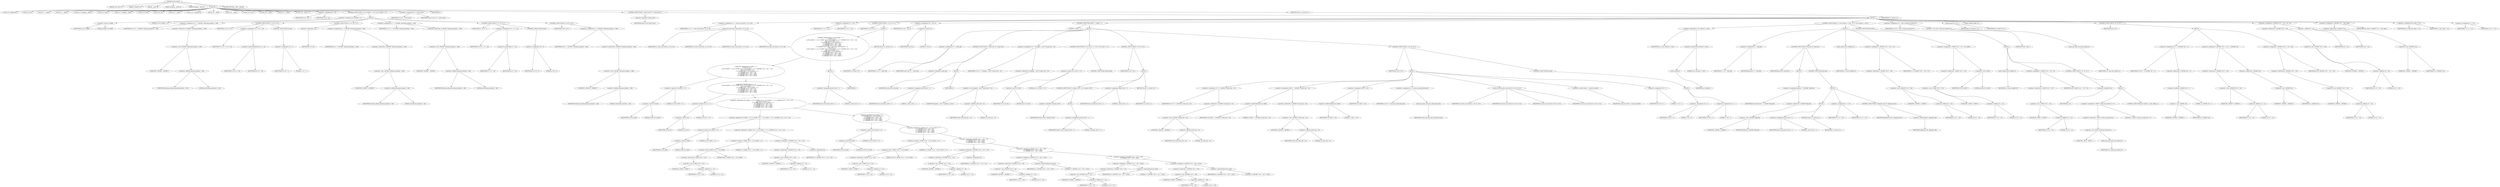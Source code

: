 digraph cache_insert {  
"1000118" [label = "(METHOD,cache_insert)" ]
"1000119" [label = "(PARAM,const char *a1)" ]
"1000120" [label = "(PARAM,_DWORD *a2)" ]
"1000121" [label = "(PARAM,__int64 a3)" ]
"1000122" [label = "(PARAM,unsigned __int64 a4)" ]
"1000123" [label = "(PARAM,unsigned __int16 a5)" ]
"1000124" [label = "(BLOCK,,)" ]
"1000125" [label = "(LOCAL,v9: unsigned int)" ]
"1000126" [label = "(LOCAL,v10: int)" ]
"1000127" [label = "(LOCAL,v11: __int64)" ]
"1000128" [label = "(LOCAL,v12: __int64)" ]
"1000129" [label = "(LOCAL,v14: unsigned __int64)" ]
"1000130" [label = "(LOCAL,v15: bool)" ]
"1000131" [label = "(LOCAL,v17: unsigned __int64)" ]
"1000132" [label = "(LOCAL,v18: bool)" ]
"1000133" [label = "(LOCAL,v20: int)" ]
"1000134" [label = "(LOCAL,v21: __int64)" ]
"1000135" [label = "(LOCAL,v22: unsigned int)" ]
"1000136" [label = "(LOCAL,v23: __int64)" ]
"1000137" [label = "(LOCAL,v24: __int64)" ]
"1000138" [label = "(LOCAL,v25: char *)" ]
"1000139" [label = "(LOCAL,v26: __int64)" ]
"1000140" [label = "(LOCAL,v27: __int64)" ]
"1000141" [label = "(LOCAL,v28: __int64 [ 2 ])" ]
"1000142" [label = "(<operator>.assignment,v9 = a5)" ]
"1000143" [label = "(IDENTIFIER,v9,v9 = a5)" ]
"1000144" [label = "(IDENTIFIER,a5,v9 = a5)" ]
"1000145" [label = "(CONTROL_STRUCTURE,if ( (a5 & 0x980) != 0 ),if ( (a5 & 0x980) != 0 ))" ]
"1000146" [label = "(<operator>.notEquals,(a5 & 0x980) != 0)" ]
"1000147" [label = "(<operator>.and,a5 & 0x980)" ]
"1000148" [label = "(IDENTIFIER,a5,a5 & 0x980)" ]
"1000149" [label = "(LITERAL,0x980,a5 & 0x980)" ]
"1000150" [label = "(LITERAL,0,(a5 & 0x980) != 0)" ]
"1000151" [label = "(BLOCK,,)" ]
"1000152" [label = "(<operator>.assignment,v14 = *(_QWORD *)(dnsmasq_daemon + 456))" ]
"1000153" [label = "(IDENTIFIER,v14,v14 = *(_QWORD *)(dnsmasq_daemon + 456))" ]
"1000154" [label = "(<operator>.indirection,*(_QWORD *)(dnsmasq_daemon + 456))" ]
"1000155" [label = "(<operator>.cast,(_QWORD *)(dnsmasq_daemon + 456))" ]
"1000156" [label = "(UNKNOWN,_QWORD *,_QWORD *)" ]
"1000157" [label = "(<operator>.addition,dnsmasq_daemon + 456)" ]
"1000158" [label = "(IDENTIFIER,dnsmasq_daemon,dnsmasq_daemon + 456)" ]
"1000159" [label = "(LITERAL,456,dnsmasq_daemon + 456)" ]
"1000160" [label = "(CONTROL_STRUCTURE,if ( v14 ),if ( v14 ))" ]
"1000161" [label = "(IDENTIFIER,v14,if ( v14 ))" ]
"1000162" [label = "(<operator>.assignment,v15 = v14 >= a4)" ]
"1000163" [label = "(IDENTIFIER,v15,v15 = v14 >= a4)" ]
"1000164" [label = "(<operator>.greaterEqualsThan,v14 >= a4)" ]
"1000165" [label = "(IDENTIFIER,v14,v14 >= a4)" ]
"1000166" [label = "(IDENTIFIER,a4,v14 >= a4)" ]
"1000167" [label = "(CONTROL_STRUCTURE,else,else)" ]
"1000168" [label = "(<operator>.assignment,v15 = 1)" ]
"1000169" [label = "(IDENTIFIER,v15,v15 = 1)" ]
"1000170" [label = "(LITERAL,1,v15 = 1)" ]
"1000171" [label = "(CONTROL_STRUCTURE,if ( !v15 ),if ( !v15 ))" ]
"1000172" [label = "(<operator>.logicalNot,!v15)" ]
"1000173" [label = "(IDENTIFIER,v15,!v15)" ]
"1000174" [label = "(<operator>.assignment,a4 = *(_QWORD *)(dnsmasq_daemon + 456))" ]
"1000175" [label = "(IDENTIFIER,a4,a4 = *(_QWORD *)(dnsmasq_daemon + 456))" ]
"1000176" [label = "(<operator>.indirection,*(_QWORD *)(dnsmasq_daemon + 456))" ]
"1000177" [label = "(<operator>.cast,(_QWORD *)(dnsmasq_daemon + 456))" ]
"1000178" [label = "(UNKNOWN,_QWORD *,_QWORD *)" ]
"1000179" [label = "(<operator>.addition,dnsmasq_daemon + 456)" ]
"1000180" [label = "(IDENTIFIER,dnsmasq_daemon,dnsmasq_daemon + 456)" ]
"1000181" [label = "(LITERAL,456,dnsmasq_daemon + 456)" ]
"1000182" [label = "(<operator>.assignment,v17 = *(_QWORD *)(dnsmasq_daemon + 448))" ]
"1000183" [label = "(IDENTIFIER,v17,v17 = *(_QWORD *)(dnsmasq_daemon + 448))" ]
"1000184" [label = "(<operator>.indirection,*(_QWORD *)(dnsmasq_daemon + 448))" ]
"1000185" [label = "(<operator>.cast,(_QWORD *)(dnsmasq_daemon + 448))" ]
"1000186" [label = "(UNKNOWN,_QWORD *,_QWORD *)" ]
"1000187" [label = "(<operator>.addition,dnsmasq_daemon + 448)" ]
"1000188" [label = "(IDENTIFIER,dnsmasq_daemon,dnsmasq_daemon + 448)" ]
"1000189" [label = "(LITERAL,448,dnsmasq_daemon + 448)" ]
"1000190" [label = "(CONTROL_STRUCTURE,if ( v17 ),if ( v17 ))" ]
"1000191" [label = "(IDENTIFIER,v17,if ( v17 ))" ]
"1000192" [label = "(<operator>.assignment,v18 = v17 > a4)" ]
"1000193" [label = "(IDENTIFIER,v18,v18 = v17 > a4)" ]
"1000194" [label = "(<operator>.greaterThan,v17 > a4)" ]
"1000195" [label = "(IDENTIFIER,v17,v17 > a4)" ]
"1000196" [label = "(IDENTIFIER,a4,v17 > a4)" ]
"1000197" [label = "(CONTROL_STRUCTURE,else,else)" ]
"1000198" [label = "(<operator>.assignment,v18 = 0)" ]
"1000199" [label = "(IDENTIFIER,v18,v18 = 0)" ]
"1000200" [label = "(LITERAL,0,v18 = 0)" ]
"1000201" [label = "(CONTROL_STRUCTURE,if ( v18 ),if ( v18 ))" ]
"1000202" [label = "(IDENTIFIER,v18,if ( v18 ))" ]
"1000203" [label = "(<operator>.assignment,a4 = *(_QWORD *)(dnsmasq_daemon + 448))" ]
"1000204" [label = "(IDENTIFIER,a4,a4 = *(_QWORD *)(dnsmasq_daemon + 448))" ]
"1000205" [label = "(<operator>.indirection,*(_QWORD *)(dnsmasq_daemon + 448))" ]
"1000206" [label = "(<operator>.cast,(_QWORD *)(dnsmasq_daemon + 448))" ]
"1000207" [label = "(UNKNOWN,_QWORD *,_QWORD *)" ]
"1000208" [label = "(<operator>.addition,dnsmasq_daemon + 448)" ]
"1000209" [label = "(IDENTIFIER,dnsmasq_daemon,dnsmasq_daemon + 448)" ]
"1000210" [label = "(LITERAL,448,dnsmasq_daemon + 448)" ]
"1000211" [label = "(<operator>.assignment,v10 = insert_error)" ]
"1000212" [label = "(IDENTIFIER,v10,v10 = insert_error)" ]
"1000213" [label = "(IDENTIFIER,insert_error,v10 = insert_error)" ]
"1000214" [label = "(IDENTIFIER,L,)" ]
"1000215" [label = "(CONTROL_STRUCTURE,if ( !insert_error ),if ( !insert_error ))" ]
"1000216" [label = "(<operator>.logicalNot,!insert_error)" ]
"1000217" [label = "(IDENTIFIER,insert_error,!insert_error)" ]
"1000218" [label = "(BLOCK,,)" ]
"1000219" [label = "(<operator>.assignment,v12 = cache_scan_free(a1, a2, a3, v9))" ]
"1000220" [label = "(IDENTIFIER,v12,v12 = cache_scan_free(a1, a2, a3, v9))" ]
"1000221" [label = "(cache_scan_free,cache_scan_free(a1, a2, a3, v9))" ]
"1000222" [label = "(IDENTIFIER,a1,cache_scan_free(a1, a2, a3, v9))" ]
"1000223" [label = "(IDENTIFIER,a2,cache_scan_free(a1, a2, a3, v9))" ]
"1000224" [label = "(IDENTIFIER,a3,cache_scan_free(a1, a2, a3, v9))" ]
"1000225" [label = "(IDENTIFIER,v9,cache_scan_free(a1, a2, a3, v9))" ]
"1000226" [label = "(<operator>.assignment,v11 = v12)" ]
"1000227" [label = "(IDENTIFIER,v11,v11 = v12)" ]
"1000228" [label = "(IDENTIFIER,v12,v11 = v12)" ]
"1000229" [label = "(CONTROL_STRUCTURE,if ( v12 ),if ( v12 ))" ]
"1000230" [label = "(IDENTIFIER,v12,if ( v12 ))" ]
"1000231" [label = "(BLOCK,,)" ]
"1000232" [label = "(CONTROL_STRUCTURE,if ( (v9 & 0x180) == 0\n        || (v9 & 8) == 0\n        || ((v9 & 0x80) == 0 || (*(_WORD *)(v12 + 52) & 0x80) == 0 || *(_DWORD *)(v12 + 24) != *a2)\n        && ((v9 & 0x100) == 0\n         || (*(_WORD *)(v12 + 52) & 0x100) == 0\n         || *(_DWORD *)(v12 + 24) != *a2\n         || *(_DWORD *)(v12 + 28) != a2[1]\n         || *(_DWORD *)(v12 + 32) != a2[2]\n         || *(_DWORD *)(v12 + 36) != a2[3]) ),if ( (v9 & 0x180) == 0\n        || (v9 & 8) == 0\n        || ((v9 & 0x80) == 0 || (*(_WORD *)(v12 + 52) & 0x80) == 0 || *(_DWORD *)(v12 + 24) != *a2)\n        && ((v9 & 0x100) == 0\n         || (*(_WORD *)(v12 + 52) & 0x100) == 0\n         || *(_DWORD *)(v12 + 24) != *a2\n         || *(_DWORD *)(v12 + 28) != a2[1]\n         || *(_DWORD *)(v12 + 32) != a2[2]\n         || *(_DWORD *)(v12 + 36) != a2[3]) ))" ]
"1000233" [label = "(<operator>.logicalOr,(v9 & 0x180) == 0\n        || (v9 & 8) == 0\n        || ((v9 & 0x80) == 0 || (*(_WORD *)(v12 + 52) & 0x80) == 0 || *(_DWORD *)(v12 + 24) != *a2)\n        && ((v9 & 0x100) == 0\n         || (*(_WORD *)(v12 + 52) & 0x100) == 0\n         || *(_DWORD *)(v12 + 24) != *a2\n         || *(_DWORD *)(v12 + 28) != a2[1]\n         || *(_DWORD *)(v12 + 32) != a2[2]\n         || *(_DWORD *)(v12 + 36) != a2[3]))" ]
"1000234" [label = "(<operator>.equals,(v9 & 0x180) == 0)" ]
"1000235" [label = "(<operator>.and,v9 & 0x180)" ]
"1000236" [label = "(IDENTIFIER,v9,v9 & 0x180)" ]
"1000237" [label = "(LITERAL,0x180,v9 & 0x180)" ]
"1000238" [label = "(LITERAL,0,(v9 & 0x180) == 0)" ]
"1000239" [label = "(<operator>.logicalOr,(v9 & 8) == 0\n        || ((v9 & 0x80) == 0 || (*(_WORD *)(v12 + 52) & 0x80) == 0 || *(_DWORD *)(v12 + 24) != *a2)\n        && ((v9 & 0x100) == 0\n         || (*(_WORD *)(v12 + 52) & 0x100) == 0\n         || *(_DWORD *)(v12 + 24) != *a2\n         || *(_DWORD *)(v12 + 28) != a2[1]\n         || *(_DWORD *)(v12 + 32) != a2[2]\n         || *(_DWORD *)(v12 + 36) != a2[3]))" ]
"1000240" [label = "(<operator>.equals,(v9 & 8) == 0)" ]
"1000241" [label = "(<operator>.and,v9 & 8)" ]
"1000242" [label = "(IDENTIFIER,v9,v9 & 8)" ]
"1000243" [label = "(LITERAL,8,v9 & 8)" ]
"1000244" [label = "(LITERAL,0,(v9 & 8) == 0)" ]
"1000245" [label = "(<operator>.logicalAnd,((v9 & 0x80) == 0 || (*(_WORD *)(v12 + 52) & 0x80) == 0 || *(_DWORD *)(v12 + 24) != *a2)\n        && ((v9 & 0x100) == 0\n         || (*(_WORD *)(v12 + 52) & 0x100) == 0\n         || *(_DWORD *)(v12 + 24) != *a2\n         || *(_DWORD *)(v12 + 28) != a2[1]\n         || *(_DWORD *)(v12 + 32) != a2[2]\n         || *(_DWORD *)(v12 + 36) != a2[3]))" ]
"1000246" [label = "(<operator>.logicalOr,(v9 & 0x80) == 0 || (*(_WORD *)(v12 + 52) & 0x80) == 0 || *(_DWORD *)(v12 + 24) != *a2)" ]
"1000247" [label = "(<operator>.equals,(v9 & 0x80) == 0)" ]
"1000248" [label = "(<operator>.and,v9 & 0x80)" ]
"1000249" [label = "(IDENTIFIER,v9,v9 & 0x80)" ]
"1000250" [label = "(LITERAL,0x80,v9 & 0x80)" ]
"1000251" [label = "(LITERAL,0,(v9 & 0x80) == 0)" ]
"1000252" [label = "(<operator>.logicalOr,(*(_WORD *)(v12 + 52) & 0x80) == 0 || *(_DWORD *)(v12 + 24) != *a2)" ]
"1000253" [label = "(<operator>.equals,(*(_WORD *)(v12 + 52) & 0x80) == 0)" ]
"1000254" [label = "(<operator>.and,*(_WORD *)(v12 + 52) & 0x80)" ]
"1000255" [label = "(<operator>.indirection,*(_WORD *)(v12 + 52))" ]
"1000256" [label = "(<operator>.cast,(_WORD *)(v12 + 52))" ]
"1000257" [label = "(UNKNOWN,_WORD *,_WORD *)" ]
"1000258" [label = "(<operator>.addition,v12 + 52)" ]
"1000259" [label = "(IDENTIFIER,v12,v12 + 52)" ]
"1000260" [label = "(LITERAL,52,v12 + 52)" ]
"1000261" [label = "(LITERAL,0x80,*(_WORD *)(v12 + 52) & 0x80)" ]
"1000262" [label = "(LITERAL,0,(*(_WORD *)(v12 + 52) & 0x80) == 0)" ]
"1000263" [label = "(<operator>.notEquals,*(_DWORD *)(v12 + 24) != *a2)" ]
"1000264" [label = "(<operator>.indirection,*(_DWORD *)(v12 + 24))" ]
"1000265" [label = "(<operator>.cast,(_DWORD *)(v12 + 24))" ]
"1000266" [label = "(UNKNOWN,_DWORD *,_DWORD *)" ]
"1000267" [label = "(<operator>.addition,v12 + 24)" ]
"1000268" [label = "(IDENTIFIER,v12,v12 + 24)" ]
"1000269" [label = "(LITERAL,24,v12 + 24)" ]
"1000270" [label = "(<operator>.indirection,*a2)" ]
"1000271" [label = "(IDENTIFIER,a2,*(_DWORD *)(v12 + 24) != *a2)" ]
"1000272" [label = "(<operator>.logicalOr,(v9 & 0x100) == 0\n         || (*(_WORD *)(v12 + 52) & 0x100) == 0\n         || *(_DWORD *)(v12 + 24) != *a2\n         || *(_DWORD *)(v12 + 28) != a2[1]\n         || *(_DWORD *)(v12 + 32) != a2[2]\n         || *(_DWORD *)(v12 + 36) != a2[3])" ]
"1000273" [label = "(<operator>.equals,(v9 & 0x100) == 0)" ]
"1000274" [label = "(<operator>.and,v9 & 0x100)" ]
"1000275" [label = "(IDENTIFIER,v9,v9 & 0x100)" ]
"1000276" [label = "(LITERAL,0x100,v9 & 0x100)" ]
"1000277" [label = "(LITERAL,0,(v9 & 0x100) == 0)" ]
"1000278" [label = "(<operator>.logicalOr,(*(_WORD *)(v12 + 52) & 0x100) == 0\n         || *(_DWORD *)(v12 + 24) != *a2\n         || *(_DWORD *)(v12 + 28) != a2[1]\n         || *(_DWORD *)(v12 + 32) != a2[2]\n         || *(_DWORD *)(v12 + 36) != a2[3])" ]
"1000279" [label = "(<operator>.equals,(*(_WORD *)(v12 + 52) & 0x100) == 0)" ]
"1000280" [label = "(<operator>.and,*(_WORD *)(v12 + 52) & 0x100)" ]
"1000281" [label = "(<operator>.indirection,*(_WORD *)(v12 + 52))" ]
"1000282" [label = "(<operator>.cast,(_WORD *)(v12 + 52))" ]
"1000283" [label = "(UNKNOWN,_WORD *,_WORD *)" ]
"1000284" [label = "(<operator>.addition,v12 + 52)" ]
"1000285" [label = "(IDENTIFIER,v12,v12 + 52)" ]
"1000286" [label = "(LITERAL,52,v12 + 52)" ]
"1000287" [label = "(LITERAL,0x100,*(_WORD *)(v12 + 52) & 0x100)" ]
"1000288" [label = "(LITERAL,0,(*(_WORD *)(v12 + 52) & 0x100) == 0)" ]
"1000289" [label = "(<operator>.logicalOr,*(_DWORD *)(v12 + 24) != *a2\n         || *(_DWORD *)(v12 + 28) != a2[1]\n         || *(_DWORD *)(v12 + 32) != a2[2]\n         || *(_DWORD *)(v12 + 36) != a2[3])" ]
"1000290" [label = "(<operator>.notEquals,*(_DWORD *)(v12 + 24) != *a2)" ]
"1000291" [label = "(<operator>.indirection,*(_DWORD *)(v12 + 24))" ]
"1000292" [label = "(<operator>.cast,(_DWORD *)(v12 + 24))" ]
"1000293" [label = "(UNKNOWN,_DWORD *,_DWORD *)" ]
"1000294" [label = "(<operator>.addition,v12 + 24)" ]
"1000295" [label = "(IDENTIFIER,v12,v12 + 24)" ]
"1000296" [label = "(LITERAL,24,v12 + 24)" ]
"1000297" [label = "(<operator>.indirection,*a2)" ]
"1000298" [label = "(IDENTIFIER,a2,*(_DWORD *)(v12 + 24) != *a2)" ]
"1000299" [label = "(<operator>.logicalOr,*(_DWORD *)(v12 + 28) != a2[1]\n         || *(_DWORD *)(v12 + 32) != a2[2]\n         || *(_DWORD *)(v12 + 36) != a2[3])" ]
"1000300" [label = "(<operator>.notEquals,*(_DWORD *)(v12 + 28) != a2[1])" ]
"1000301" [label = "(<operator>.indirection,*(_DWORD *)(v12 + 28))" ]
"1000302" [label = "(<operator>.cast,(_DWORD *)(v12 + 28))" ]
"1000303" [label = "(UNKNOWN,_DWORD *,_DWORD *)" ]
"1000304" [label = "(<operator>.addition,v12 + 28)" ]
"1000305" [label = "(IDENTIFIER,v12,v12 + 28)" ]
"1000306" [label = "(LITERAL,28,v12 + 28)" ]
"1000307" [label = "(<operator>.indirectIndexAccess,a2[1])" ]
"1000308" [label = "(IDENTIFIER,a2,*(_DWORD *)(v12 + 28) != a2[1])" ]
"1000309" [label = "(LITERAL,1,*(_DWORD *)(v12 + 28) != a2[1])" ]
"1000310" [label = "(<operator>.logicalOr,*(_DWORD *)(v12 + 32) != a2[2]\n         || *(_DWORD *)(v12 + 36) != a2[3])" ]
"1000311" [label = "(<operator>.notEquals,*(_DWORD *)(v12 + 32) != a2[2])" ]
"1000312" [label = "(<operator>.indirection,*(_DWORD *)(v12 + 32))" ]
"1000313" [label = "(<operator>.cast,(_DWORD *)(v12 + 32))" ]
"1000314" [label = "(UNKNOWN,_DWORD *,_DWORD *)" ]
"1000315" [label = "(<operator>.addition,v12 + 32)" ]
"1000316" [label = "(IDENTIFIER,v12,v12 + 32)" ]
"1000317" [label = "(LITERAL,32,v12 + 32)" ]
"1000318" [label = "(<operator>.indirectIndexAccess,a2[2])" ]
"1000319" [label = "(IDENTIFIER,a2,*(_DWORD *)(v12 + 32) != a2[2])" ]
"1000320" [label = "(LITERAL,2,*(_DWORD *)(v12 + 32) != a2[2])" ]
"1000321" [label = "(<operator>.notEquals,*(_DWORD *)(v12 + 36) != a2[3])" ]
"1000322" [label = "(<operator>.indirection,*(_DWORD *)(v12 + 36))" ]
"1000323" [label = "(<operator>.cast,(_DWORD *)(v12 + 36))" ]
"1000324" [label = "(UNKNOWN,_DWORD *,_DWORD *)" ]
"1000325" [label = "(<operator>.addition,v12 + 36)" ]
"1000326" [label = "(IDENTIFIER,v12,v12 + 36)" ]
"1000327" [label = "(LITERAL,36,v12 + 36)" ]
"1000328" [label = "(<operator>.indirectIndexAccess,a2[3])" ]
"1000329" [label = "(IDENTIFIER,a2,*(_DWORD *)(v12 + 36) != a2[3])" ]
"1000330" [label = "(LITERAL,3,*(_DWORD *)(v12 + 36) != a2[3])" ]
"1000331" [label = "(BLOCK,,)" ]
"1000332" [label = "(<operator>.assignment,insert_error = 1)" ]
"1000333" [label = "(IDENTIFIER,insert_error,insert_error = 1)" ]
"1000334" [label = "(LITERAL,1,insert_error = 1)" ]
"1000335" [label = "(IDENTIFIER,L,)" ]
"1000336" [label = "(RETURN,return v11;,return v11;)" ]
"1000337" [label = "(IDENTIFIER,v11,return v11;)" ]
"1000338" [label = "(<operator>.assignment,v20 = v9 & 4)" ]
"1000339" [label = "(IDENTIFIER,v20,v20 = v9 & 4)" ]
"1000340" [label = "(<operator>.and,v9 & 4)" ]
"1000341" [label = "(IDENTIFIER,v9,v9 & 4)" ]
"1000342" [label = "(LITERAL,4,v9 & 4)" ]
"1000343" [label = "(CONTROL_STRUCTURE,while ( 1 ),while ( 1 ))" ]
"1000344" [label = "(LITERAL,1,while ( 1 ))" ]
"1000345" [label = "(BLOCK,,)" ]
"1000346" [label = "(<operator>.assignment,v21 = cache_tail)" ]
"1000347" [label = "(IDENTIFIER,v21,v21 = cache_tail)" ]
"1000348" [label = "(IDENTIFIER,cache_tail,v21 = cache_tail)" ]
"1000349" [label = "(CONTROL_STRUCTURE,if ( !cache_tail ),if ( !cache_tail ))" ]
"1000350" [label = "(<operator>.logicalNot,!cache_tail)" ]
"1000351" [label = "(IDENTIFIER,cache_tail,!cache_tail)" ]
"1000352" [label = "(BLOCK,,)" ]
"1000353" [label = "(<operator>.assignment,insert_error = 1)" ]
"1000354" [label = "(IDENTIFIER,insert_error,insert_error = 1)" ]
"1000355" [label = "(LITERAL,1,insert_error = 1)" ]
"1000356" [label = "(IDENTIFIER,L,)" ]
"1000357" [label = "(<operator>.assignment,v22 = *(unsigned __int16 *)(cache_tail + 52))" ]
"1000358" [label = "(IDENTIFIER,v22,v22 = *(unsigned __int16 *)(cache_tail + 52))" ]
"1000359" [label = "(<operator>.indirection,*(unsigned __int16 *)(cache_tail + 52))" ]
"1000360" [label = "(<operator>.cast,(unsigned __int16 *)(cache_tail + 52))" ]
"1000361" [label = "(UNKNOWN,unsigned __int16 *,unsigned __int16 *)" ]
"1000362" [label = "(<operator>.addition,cache_tail + 52)" ]
"1000363" [label = "(IDENTIFIER,cache_tail,cache_tail + 52)" ]
"1000364" [label = "(LITERAL,52,cache_tail + 52)" ]
"1000365" [label = "(CONTROL_STRUCTURE,if ( (v22 & 0xC) == 0 ),if ( (v22 & 0xC) == 0 ))" ]
"1000366" [label = "(<operator>.equals,(v22 & 0xC) == 0)" ]
"1000367" [label = "(<operator>.and,v22 & 0xC)" ]
"1000368" [label = "(IDENTIFIER,v22,v22 & 0xC)" ]
"1000369" [label = "(LITERAL,0xC,v22 & 0xC)" ]
"1000370" [label = "(LITERAL,0,(v22 & 0xC) == 0)" ]
"1000371" [label = "(CONTROL_STRUCTURE,break;,break;)" ]
"1000372" [label = "(CONTROL_STRUCTURE,if ( v10 ),if ( v10 ))" ]
"1000373" [label = "(IDENTIFIER,v10,if ( v10 ))" ]
"1000374" [label = "(BLOCK,,)" ]
"1000375" [label = "(CONTROL_STRUCTURE,if ( !warned_10207 ),if ( !warned_10207 ))" ]
"1000376" [label = "(<operator>.logicalNot,!warned_10207)" ]
"1000377" [label = "(IDENTIFIER,warned_10207,!warned_10207)" ]
"1000378" [label = "(BLOCK,,)" ]
"1000379" [label = "(<operator>.assignment,warned_10207 = 1)" ]
"1000380" [label = "(IDENTIFIER,warned_10207,warned_10207 = 1)" ]
"1000381" [label = "(LITERAL,1,warned_10207 = 1)" ]
"1000382" [label = "(<operator>.assignment,insert_error = 1)" ]
"1000383" [label = "(IDENTIFIER,insert_error,insert_error = 1)" ]
"1000384" [label = "(LITERAL,1,insert_error = 1)" ]
"1000385" [label = "(RETURN,return v11;,return v11;)" ]
"1000386" [label = "(IDENTIFIER,v11,return v11;)" ]
"1000387" [label = "(CONTROL_STRUCTURE,if ( v20 ),if ( v20 ))" ]
"1000388" [label = "(IDENTIFIER,v20,if ( v20 ))" ]
"1000389" [label = "(BLOCK,,)" ]
"1000390" [label = "(<operator>.assignment,v23 = *(_QWORD *)(cache_tail + 32))" ]
"1000391" [label = "(IDENTIFIER,v23,v23 = *(_QWORD *)(cache_tail + 32))" ]
"1000392" [label = "(<operator>.indirection,*(_QWORD *)(cache_tail + 32))" ]
"1000393" [label = "(<operator>.cast,(_QWORD *)(cache_tail + 32))" ]
"1000394" [label = "(UNKNOWN,_QWORD *,_QWORD *)" ]
"1000395" [label = "(<operator>.addition,cache_tail + 32)" ]
"1000396" [label = "(IDENTIFIER,cache_tail,cache_tail + 32)" ]
"1000397" [label = "(LITERAL,32,cache_tail + 32)" ]
"1000398" [label = "(<operator>.assignment,v28[0] = *(_QWORD *)(cache_tail + 24))" ]
"1000399" [label = "(<operator>.indirectIndexAccess,v28[0])" ]
"1000400" [label = "(IDENTIFIER,v28,v28[0] = *(_QWORD *)(cache_tail + 24))" ]
"1000401" [label = "(LITERAL,0,v28[0] = *(_QWORD *)(cache_tail + 24))" ]
"1000402" [label = "(<operator>.indirection,*(_QWORD *)(cache_tail + 24))" ]
"1000403" [label = "(<operator>.cast,(_QWORD *)(cache_tail + 24))" ]
"1000404" [label = "(UNKNOWN,_QWORD *,_QWORD *)" ]
"1000405" [label = "(<operator>.addition,cache_tail + 24)" ]
"1000406" [label = "(IDENTIFIER,cache_tail,cache_tail + 24)" ]
"1000407" [label = "(LITERAL,24,cache_tail + 24)" ]
"1000408" [label = "(<operator>.assignment,v28[1] = v23)" ]
"1000409" [label = "(<operator>.indirectIndexAccess,v28[1])" ]
"1000410" [label = "(IDENTIFIER,v28,v28[1] = v23)" ]
"1000411" [label = "(LITERAL,1,v28[1] = v23)" ]
"1000412" [label = "(IDENTIFIER,v23,v28[1] = v23)" ]
"1000413" [label = "(<operator>.assignment,v24 = cache_get_name(cache_tail))" ]
"1000414" [label = "(IDENTIFIER,v24,v24 = cache_get_name(cache_tail))" ]
"1000415" [label = "(cache_get_name,cache_get_name(cache_tail))" ]
"1000416" [label = "(IDENTIFIER,cache_tail,cache_get_name(cache_tail))" ]
"1000417" [label = "(cache_scan_free,cache_scan_free(v24, v28, a3, v22))" ]
"1000418" [label = "(IDENTIFIER,v24,cache_scan_free(v24, v28, a3, v22))" ]
"1000419" [label = "(IDENTIFIER,v28,cache_scan_free(v24, v28, a3, v22))" ]
"1000420" [label = "(IDENTIFIER,a3,cache_scan_free(v24, v28, a3, v22))" ]
"1000421" [label = "(IDENTIFIER,v22,cache_scan_free(v24, v28, a3, v22))" ]
"1000422" [label = "(<operator>.preIncrement,++cache_live_freed)" ]
"1000423" [label = "(IDENTIFIER,cache_live_freed,++cache_live_freed)" ]
"1000424" [label = "(<operator>.assignment,v10 = 1)" ]
"1000425" [label = "(IDENTIFIER,v10,v10 = 1)" ]
"1000426" [label = "(LITERAL,1,v10 = 1)" ]
"1000427" [label = "(CONTROL_STRUCTURE,else,else)" ]
"1000428" [label = "(BLOCK,,)" ]
"1000429" [label = "(<operator>.assignment,v10 = 0)" ]
"1000430" [label = "(IDENTIFIER,v10,v10 = 0)" ]
"1000431" [label = "(LITERAL,0,v10 = 0)" ]
"1000432" [label = "(<operator>.assignment,v20 = 1)" ]
"1000433" [label = "(IDENTIFIER,v20,v20 = 1)" ]
"1000434" [label = "(LITERAL,1,v20 = 1)" ]
"1000435" [label = "(CONTROL_STRUCTURE,if ( a1 && strlen(a1) > 0x31 ),if ( a1 && strlen(a1) > 0x31 ))" ]
"1000436" [label = "(<operator>.logicalAnd,a1 && strlen(a1) > 0x31)" ]
"1000437" [label = "(IDENTIFIER,a1,a1 && strlen(a1) > 0x31)" ]
"1000438" [label = "(<operator>.greaterThan,strlen(a1) > 0x31)" ]
"1000439" [label = "(strlen,strlen(a1))" ]
"1000440" [label = "(IDENTIFIER,a1,strlen(a1))" ]
"1000441" [label = "(LITERAL,0x31,strlen(a1) > 0x31)" ]
"1000442" [label = "(BLOCK,,)" ]
"1000443" [label = "(<operator>.assignment,v11 = big_free)" ]
"1000444" [label = "(IDENTIFIER,v11,v11 = big_free)" ]
"1000445" [label = "(IDENTIFIER,big_free,v11 = big_free)" ]
"1000446" [label = "(CONTROL_STRUCTURE,if ( big_free ),if ( big_free ))" ]
"1000447" [label = "(IDENTIFIER,big_free,if ( big_free ))" ]
"1000448" [label = "(BLOCK,,)" ]
"1000449" [label = "(<operator>.assignment,big_free = *(_QWORD *)big_free)" ]
"1000450" [label = "(IDENTIFIER,big_free,big_free = *(_QWORD *)big_free)" ]
"1000451" [label = "(<operator>.indirection,*(_QWORD *)big_free)" ]
"1000452" [label = "(<operator>.cast,(_QWORD *)big_free)" ]
"1000453" [label = "(UNKNOWN,_QWORD *,_QWORD *)" ]
"1000454" [label = "(IDENTIFIER,big_free,(_QWORD *)big_free)" ]
"1000455" [label = "(CONTROL_STRUCTURE,else,else)" ]
"1000456" [label = "(BLOCK,,)" ]
"1000457" [label = "(BLOCK,,)" ]
"1000458" [label = "(<operator>.assignment,insert_error = 1)" ]
"1000459" [label = "(IDENTIFIER,insert_error,insert_error = 1)" ]
"1000460" [label = "(LITERAL,1,insert_error = 1)" ]
"1000461" [label = "(RETURN,return v11;,return v11;)" ]
"1000462" [label = "(IDENTIFIER,v11,return v11;)" ]
"1000463" [label = "(<operator>.assignment,v11 = v27)" ]
"1000464" [label = "(IDENTIFIER,v11,v11 = v27)" ]
"1000465" [label = "(IDENTIFIER,v27,v11 = v27)" ]
"1000466" [label = "(CONTROL_STRUCTURE,if ( bignames_left ),if ( bignames_left ))" ]
"1000467" [label = "(IDENTIFIER,bignames_left,if ( bignames_left ))" ]
"1000468" [label = "(<operator>.preDecrement,--bignames_left)" ]
"1000469" [label = "(IDENTIFIER,bignames_left,--bignames_left)" ]
"1000470" [label = "(cache_unlink,cache_unlink(v21))" ]
"1000471" [label = "(IDENTIFIER,v21,cache_unlink(v21))" ]
"1000472" [label = "(<operator>.assignment,*(_QWORD *)(v21 + 56) = v11)" ]
"1000473" [label = "(<operator>.indirection,*(_QWORD *)(v21 + 56))" ]
"1000474" [label = "(<operator>.cast,(_QWORD *)(v21 + 56))" ]
"1000475" [label = "(UNKNOWN,_QWORD *,_QWORD *)" ]
"1000476" [label = "(<operator>.addition,v21 + 56)" ]
"1000477" [label = "(IDENTIFIER,v21,v21 + 56)" ]
"1000478" [label = "(LITERAL,56,v21 + 56)" ]
"1000479" [label = "(IDENTIFIER,v11,*(_QWORD *)(v21 + 56) = v11)" ]
"1000480" [label = "(<operator>.assignment,*(_WORD *)(v21 + 52) = v9 | 0x200)" ]
"1000481" [label = "(<operator>.indirection,*(_WORD *)(v21 + 52))" ]
"1000482" [label = "(<operator>.cast,(_WORD *)(v21 + 52))" ]
"1000483" [label = "(UNKNOWN,_WORD *,_WORD *)" ]
"1000484" [label = "(<operator>.addition,v21 + 52)" ]
"1000485" [label = "(IDENTIFIER,v21,v21 + 52)" ]
"1000486" [label = "(LITERAL,52,v21 + 52)" ]
"1000487" [label = "(<operator>.or,v9 | 0x200)" ]
"1000488" [label = "(IDENTIFIER,v9,v9 | 0x200)" ]
"1000489" [label = "(LITERAL,0x200,v9 | 0x200)" ]
"1000490" [label = "(CONTROL_STRUCTURE,else,else)" ]
"1000491" [label = "(BLOCK,,)" ]
"1000492" [label = "(cache_unlink,cache_unlink(v21))" ]
"1000493" [label = "(IDENTIFIER,v21,cache_unlink(v21))" ]
"1000494" [label = "(<operator>.assignment,*(_WORD *)(v21 + 52) = v9)" ]
"1000495" [label = "(<operator>.indirection,*(_WORD *)(v21 + 52))" ]
"1000496" [label = "(<operator>.cast,(_WORD *)(v21 + 52))" ]
"1000497" [label = "(UNKNOWN,_WORD *,_WORD *)" ]
"1000498" [label = "(<operator>.addition,v21 + 52)" ]
"1000499" [label = "(IDENTIFIER,v21,v21 + 52)" ]
"1000500" [label = "(LITERAL,52,v21 + 52)" ]
"1000501" [label = "(IDENTIFIER,v9,*(_WORD *)(v21 + 52) = v9)" ]
"1000502" [label = "(CONTROL_STRUCTURE,if ( !a1 ),if ( !a1 ))" ]
"1000503" [label = "(<operator>.logicalNot,!a1)" ]
"1000504" [label = "(IDENTIFIER,a1,!a1)" ]
"1000505" [label = "(BLOCK,,)" ]
"1000506" [label = "(<operator>.assignment,*(_BYTE *)cache_get_name(v21) = 0)" ]
"1000507" [label = "(<operator>.indirection,*(_BYTE *)cache_get_name(v21))" ]
"1000508" [label = "(<operator>.cast,(_BYTE *)cache_get_name(v21))" ]
"1000509" [label = "(UNKNOWN,_BYTE *,_BYTE *)" ]
"1000510" [label = "(cache_get_name,cache_get_name(v21))" ]
"1000511" [label = "(IDENTIFIER,v21,cache_get_name(v21))" ]
"1000512" [label = "(LITERAL,0,*(_BYTE *)cache_get_name(v21) = 0)" ]
"1000513" [label = "(CONTROL_STRUCTURE,goto LABEL_51;,goto LABEL_51;)" ]
"1000514" [label = "(<operator>.assignment,v25 = (char *)cache_get_name(v21))" ]
"1000515" [label = "(IDENTIFIER,v25,v25 = (char *)cache_get_name(v21))" ]
"1000516" [label = "(<operator>.cast,(char *)cache_get_name(v21))" ]
"1000517" [label = "(UNKNOWN,char *,char *)" ]
"1000518" [label = "(cache_get_name,cache_get_name(v21))" ]
"1000519" [label = "(IDENTIFIER,v21,cache_get_name(v21))" ]
"1000520" [label = "(strcpy,strcpy(v25, a1))" ]
"1000521" [label = "(IDENTIFIER,v25,strcpy(v25, a1))" ]
"1000522" [label = "(IDENTIFIER,a1,strcpy(v25, a1))" ]
"1000523" [label = "(JUMP_TARGET,LABEL_51)" ]
"1000524" [label = "(CONTROL_STRUCTURE,if ( a2 ),if ( a2 ))" ]
"1000525" [label = "(IDENTIFIER,a2,if ( a2 ))" ]
"1000526" [label = "(BLOCK,,)" ]
"1000527" [label = "(<operator>.assignment,v26 = *((_QWORD *)a2 + 1))" ]
"1000528" [label = "(IDENTIFIER,v26,v26 = *((_QWORD *)a2 + 1))" ]
"1000529" [label = "(<operator>.indirection,*((_QWORD *)a2 + 1))" ]
"1000530" [label = "(<operator>.addition,(_QWORD *)a2 + 1)" ]
"1000531" [label = "(<operator>.cast,(_QWORD *)a2)" ]
"1000532" [label = "(UNKNOWN,_QWORD *,_QWORD *)" ]
"1000533" [label = "(IDENTIFIER,a2,(_QWORD *)a2)" ]
"1000534" [label = "(LITERAL,1,(_QWORD *)a2 + 1)" ]
"1000535" [label = "(<operator>.assignment,*(_QWORD *)(v21 + 24) = *(_QWORD *)a2)" ]
"1000536" [label = "(<operator>.indirection,*(_QWORD *)(v21 + 24))" ]
"1000537" [label = "(<operator>.cast,(_QWORD *)(v21 + 24))" ]
"1000538" [label = "(UNKNOWN,_QWORD *,_QWORD *)" ]
"1000539" [label = "(<operator>.addition,v21 + 24)" ]
"1000540" [label = "(IDENTIFIER,v21,v21 + 24)" ]
"1000541" [label = "(LITERAL,24,v21 + 24)" ]
"1000542" [label = "(<operator>.indirection,*(_QWORD *)a2)" ]
"1000543" [label = "(<operator>.cast,(_QWORD *)a2)" ]
"1000544" [label = "(UNKNOWN,_QWORD *,_QWORD *)" ]
"1000545" [label = "(IDENTIFIER,a2,(_QWORD *)a2)" ]
"1000546" [label = "(<operator>.assignment,*(_QWORD *)(v21 + 32) = v26)" ]
"1000547" [label = "(<operator>.indirection,*(_QWORD *)(v21 + 32))" ]
"1000548" [label = "(<operator>.cast,(_QWORD *)(v21 + 32))" ]
"1000549" [label = "(UNKNOWN,_QWORD *,_QWORD *)" ]
"1000550" [label = "(<operator>.addition,v21 + 32)" ]
"1000551" [label = "(IDENTIFIER,v21,v21 + 32)" ]
"1000552" [label = "(LITERAL,32,v21 + 32)" ]
"1000553" [label = "(IDENTIFIER,v26,*(_QWORD *)(v21 + 32) = v26)" ]
"1000554" [label = "(<operator>.assignment,*(_QWORD *)(v21 + 40) = a4 + a3)" ]
"1000555" [label = "(<operator>.indirection,*(_QWORD *)(v21 + 40))" ]
"1000556" [label = "(<operator>.cast,(_QWORD *)(v21 + 40))" ]
"1000557" [label = "(UNKNOWN,_QWORD *,_QWORD *)" ]
"1000558" [label = "(<operator>.addition,v21 + 40)" ]
"1000559" [label = "(IDENTIFIER,v21,v21 + 40)" ]
"1000560" [label = "(LITERAL,40,v21 + 40)" ]
"1000561" [label = "(<operator>.addition,a4 + a3)" ]
"1000562" [label = "(IDENTIFIER,a4,a4 + a3)" ]
"1000563" [label = "(IDENTIFIER,a3,a4 + a3)" ]
"1000564" [label = "(<operator>.assignment,*(_QWORD *)v21 = new_chain)" ]
"1000565" [label = "(<operator>.indirection,*(_QWORD *)v21)" ]
"1000566" [label = "(<operator>.cast,(_QWORD *)v21)" ]
"1000567" [label = "(UNKNOWN,_QWORD *,_QWORD *)" ]
"1000568" [label = "(IDENTIFIER,v21,(_QWORD *)v21)" ]
"1000569" [label = "(IDENTIFIER,new_chain,*(_QWORD *)v21 = new_chain)" ]
"1000570" [label = "(<operator>.assignment,new_chain = v21)" ]
"1000571" [label = "(IDENTIFIER,new_chain,new_chain = v21)" ]
"1000572" [label = "(IDENTIFIER,v21,new_chain = v21)" ]
"1000573" [label = "(<operator>.assignment,v11 = v21)" ]
"1000574" [label = "(IDENTIFIER,v11,v11 = v21)" ]
"1000575" [label = "(IDENTIFIER,v21,v11 = v21)" ]
"1000576" [label = "(RETURN,return v11;,return v11;)" ]
"1000577" [label = "(IDENTIFIER,v11,return v11;)" ]
"1000578" [label = "(METHOD_RETURN,__int64 __fastcall)" ]
  "1000118" -> "1000119" 
  "1000118" -> "1000120" 
  "1000118" -> "1000121" 
  "1000118" -> "1000122" 
  "1000118" -> "1000123" 
  "1000118" -> "1000124" 
  "1000118" -> "1000578" 
  "1000124" -> "1000125" 
  "1000124" -> "1000126" 
  "1000124" -> "1000127" 
  "1000124" -> "1000128" 
  "1000124" -> "1000129" 
  "1000124" -> "1000130" 
  "1000124" -> "1000131" 
  "1000124" -> "1000132" 
  "1000124" -> "1000133" 
  "1000124" -> "1000134" 
  "1000124" -> "1000135" 
  "1000124" -> "1000136" 
  "1000124" -> "1000137" 
  "1000124" -> "1000138" 
  "1000124" -> "1000139" 
  "1000124" -> "1000140" 
  "1000124" -> "1000141" 
  "1000124" -> "1000142" 
  "1000124" -> "1000145" 
  "1000124" -> "1000211" 
  "1000124" -> "1000214" 
  "1000124" -> "1000215" 
  "1000124" -> "1000576" 
  "1000142" -> "1000143" 
  "1000142" -> "1000144" 
  "1000145" -> "1000146" 
  "1000145" -> "1000151" 
  "1000146" -> "1000147" 
  "1000146" -> "1000150" 
  "1000147" -> "1000148" 
  "1000147" -> "1000149" 
  "1000151" -> "1000152" 
  "1000151" -> "1000160" 
  "1000151" -> "1000171" 
  "1000151" -> "1000182" 
  "1000151" -> "1000190" 
  "1000151" -> "1000201" 
  "1000152" -> "1000153" 
  "1000152" -> "1000154" 
  "1000154" -> "1000155" 
  "1000155" -> "1000156" 
  "1000155" -> "1000157" 
  "1000157" -> "1000158" 
  "1000157" -> "1000159" 
  "1000160" -> "1000161" 
  "1000160" -> "1000162" 
  "1000160" -> "1000167" 
  "1000162" -> "1000163" 
  "1000162" -> "1000164" 
  "1000164" -> "1000165" 
  "1000164" -> "1000166" 
  "1000167" -> "1000168" 
  "1000168" -> "1000169" 
  "1000168" -> "1000170" 
  "1000171" -> "1000172" 
  "1000171" -> "1000174" 
  "1000172" -> "1000173" 
  "1000174" -> "1000175" 
  "1000174" -> "1000176" 
  "1000176" -> "1000177" 
  "1000177" -> "1000178" 
  "1000177" -> "1000179" 
  "1000179" -> "1000180" 
  "1000179" -> "1000181" 
  "1000182" -> "1000183" 
  "1000182" -> "1000184" 
  "1000184" -> "1000185" 
  "1000185" -> "1000186" 
  "1000185" -> "1000187" 
  "1000187" -> "1000188" 
  "1000187" -> "1000189" 
  "1000190" -> "1000191" 
  "1000190" -> "1000192" 
  "1000190" -> "1000197" 
  "1000192" -> "1000193" 
  "1000192" -> "1000194" 
  "1000194" -> "1000195" 
  "1000194" -> "1000196" 
  "1000197" -> "1000198" 
  "1000198" -> "1000199" 
  "1000198" -> "1000200" 
  "1000201" -> "1000202" 
  "1000201" -> "1000203" 
  "1000203" -> "1000204" 
  "1000203" -> "1000205" 
  "1000205" -> "1000206" 
  "1000206" -> "1000207" 
  "1000206" -> "1000208" 
  "1000208" -> "1000209" 
  "1000208" -> "1000210" 
  "1000211" -> "1000212" 
  "1000211" -> "1000213" 
  "1000215" -> "1000216" 
  "1000215" -> "1000218" 
  "1000216" -> "1000217" 
  "1000218" -> "1000219" 
  "1000218" -> "1000226" 
  "1000218" -> "1000229" 
  "1000218" -> "1000338" 
  "1000218" -> "1000343" 
  "1000218" -> "1000435" 
  "1000218" -> "1000514" 
  "1000218" -> "1000520" 
  "1000218" -> "1000523" 
  "1000218" -> "1000524" 
  "1000218" -> "1000554" 
  "1000218" -> "1000564" 
  "1000218" -> "1000570" 
  "1000218" -> "1000573" 
  "1000219" -> "1000220" 
  "1000219" -> "1000221" 
  "1000221" -> "1000222" 
  "1000221" -> "1000223" 
  "1000221" -> "1000224" 
  "1000221" -> "1000225" 
  "1000226" -> "1000227" 
  "1000226" -> "1000228" 
  "1000229" -> "1000230" 
  "1000229" -> "1000231" 
  "1000231" -> "1000232" 
  "1000231" -> "1000336" 
  "1000232" -> "1000233" 
  "1000232" -> "1000331" 
  "1000233" -> "1000234" 
  "1000233" -> "1000239" 
  "1000234" -> "1000235" 
  "1000234" -> "1000238" 
  "1000235" -> "1000236" 
  "1000235" -> "1000237" 
  "1000239" -> "1000240" 
  "1000239" -> "1000245" 
  "1000240" -> "1000241" 
  "1000240" -> "1000244" 
  "1000241" -> "1000242" 
  "1000241" -> "1000243" 
  "1000245" -> "1000246" 
  "1000245" -> "1000272" 
  "1000246" -> "1000247" 
  "1000246" -> "1000252" 
  "1000247" -> "1000248" 
  "1000247" -> "1000251" 
  "1000248" -> "1000249" 
  "1000248" -> "1000250" 
  "1000252" -> "1000253" 
  "1000252" -> "1000263" 
  "1000253" -> "1000254" 
  "1000253" -> "1000262" 
  "1000254" -> "1000255" 
  "1000254" -> "1000261" 
  "1000255" -> "1000256" 
  "1000256" -> "1000257" 
  "1000256" -> "1000258" 
  "1000258" -> "1000259" 
  "1000258" -> "1000260" 
  "1000263" -> "1000264" 
  "1000263" -> "1000270" 
  "1000264" -> "1000265" 
  "1000265" -> "1000266" 
  "1000265" -> "1000267" 
  "1000267" -> "1000268" 
  "1000267" -> "1000269" 
  "1000270" -> "1000271" 
  "1000272" -> "1000273" 
  "1000272" -> "1000278" 
  "1000273" -> "1000274" 
  "1000273" -> "1000277" 
  "1000274" -> "1000275" 
  "1000274" -> "1000276" 
  "1000278" -> "1000279" 
  "1000278" -> "1000289" 
  "1000279" -> "1000280" 
  "1000279" -> "1000288" 
  "1000280" -> "1000281" 
  "1000280" -> "1000287" 
  "1000281" -> "1000282" 
  "1000282" -> "1000283" 
  "1000282" -> "1000284" 
  "1000284" -> "1000285" 
  "1000284" -> "1000286" 
  "1000289" -> "1000290" 
  "1000289" -> "1000299" 
  "1000290" -> "1000291" 
  "1000290" -> "1000297" 
  "1000291" -> "1000292" 
  "1000292" -> "1000293" 
  "1000292" -> "1000294" 
  "1000294" -> "1000295" 
  "1000294" -> "1000296" 
  "1000297" -> "1000298" 
  "1000299" -> "1000300" 
  "1000299" -> "1000310" 
  "1000300" -> "1000301" 
  "1000300" -> "1000307" 
  "1000301" -> "1000302" 
  "1000302" -> "1000303" 
  "1000302" -> "1000304" 
  "1000304" -> "1000305" 
  "1000304" -> "1000306" 
  "1000307" -> "1000308" 
  "1000307" -> "1000309" 
  "1000310" -> "1000311" 
  "1000310" -> "1000321" 
  "1000311" -> "1000312" 
  "1000311" -> "1000318" 
  "1000312" -> "1000313" 
  "1000313" -> "1000314" 
  "1000313" -> "1000315" 
  "1000315" -> "1000316" 
  "1000315" -> "1000317" 
  "1000318" -> "1000319" 
  "1000318" -> "1000320" 
  "1000321" -> "1000322" 
  "1000321" -> "1000328" 
  "1000322" -> "1000323" 
  "1000323" -> "1000324" 
  "1000323" -> "1000325" 
  "1000325" -> "1000326" 
  "1000325" -> "1000327" 
  "1000328" -> "1000329" 
  "1000328" -> "1000330" 
  "1000331" -> "1000332" 
  "1000331" -> "1000335" 
  "1000332" -> "1000333" 
  "1000332" -> "1000334" 
  "1000336" -> "1000337" 
  "1000338" -> "1000339" 
  "1000338" -> "1000340" 
  "1000340" -> "1000341" 
  "1000340" -> "1000342" 
  "1000343" -> "1000344" 
  "1000343" -> "1000345" 
  "1000345" -> "1000346" 
  "1000345" -> "1000349" 
  "1000345" -> "1000357" 
  "1000345" -> "1000365" 
  "1000345" -> "1000372" 
  "1000345" -> "1000387" 
  "1000346" -> "1000347" 
  "1000346" -> "1000348" 
  "1000349" -> "1000350" 
  "1000349" -> "1000352" 
  "1000350" -> "1000351" 
  "1000352" -> "1000353" 
  "1000352" -> "1000356" 
  "1000353" -> "1000354" 
  "1000353" -> "1000355" 
  "1000357" -> "1000358" 
  "1000357" -> "1000359" 
  "1000359" -> "1000360" 
  "1000360" -> "1000361" 
  "1000360" -> "1000362" 
  "1000362" -> "1000363" 
  "1000362" -> "1000364" 
  "1000365" -> "1000366" 
  "1000365" -> "1000371" 
  "1000366" -> "1000367" 
  "1000366" -> "1000370" 
  "1000367" -> "1000368" 
  "1000367" -> "1000369" 
  "1000372" -> "1000373" 
  "1000372" -> "1000374" 
  "1000374" -> "1000375" 
  "1000374" -> "1000382" 
  "1000374" -> "1000385" 
  "1000375" -> "1000376" 
  "1000375" -> "1000378" 
  "1000376" -> "1000377" 
  "1000378" -> "1000379" 
  "1000379" -> "1000380" 
  "1000379" -> "1000381" 
  "1000382" -> "1000383" 
  "1000382" -> "1000384" 
  "1000385" -> "1000386" 
  "1000387" -> "1000388" 
  "1000387" -> "1000389" 
  "1000387" -> "1000427" 
  "1000389" -> "1000390" 
  "1000389" -> "1000398" 
  "1000389" -> "1000408" 
  "1000389" -> "1000413" 
  "1000389" -> "1000417" 
  "1000389" -> "1000422" 
  "1000389" -> "1000424" 
  "1000390" -> "1000391" 
  "1000390" -> "1000392" 
  "1000392" -> "1000393" 
  "1000393" -> "1000394" 
  "1000393" -> "1000395" 
  "1000395" -> "1000396" 
  "1000395" -> "1000397" 
  "1000398" -> "1000399" 
  "1000398" -> "1000402" 
  "1000399" -> "1000400" 
  "1000399" -> "1000401" 
  "1000402" -> "1000403" 
  "1000403" -> "1000404" 
  "1000403" -> "1000405" 
  "1000405" -> "1000406" 
  "1000405" -> "1000407" 
  "1000408" -> "1000409" 
  "1000408" -> "1000412" 
  "1000409" -> "1000410" 
  "1000409" -> "1000411" 
  "1000413" -> "1000414" 
  "1000413" -> "1000415" 
  "1000415" -> "1000416" 
  "1000417" -> "1000418" 
  "1000417" -> "1000419" 
  "1000417" -> "1000420" 
  "1000417" -> "1000421" 
  "1000422" -> "1000423" 
  "1000424" -> "1000425" 
  "1000424" -> "1000426" 
  "1000427" -> "1000428" 
  "1000428" -> "1000429" 
  "1000428" -> "1000432" 
  "1000429" -> "1000430" 
  "1000429" -> "1000431" 
  "1000432" -> "1000433" 
  "1000432" -> "1000434" 
  "1000435" -> "1000436" 
  "1000435" -> "1000442" 
  "1000435" -> "1000490" 
  "1000436" -> "1000437" 
  "1000436" -> "1000438" 
  "1000438" -> "1000439" 
  "1000438" -> "1000441" 
  "1000439" -> "1000440" 
  "1000442" -> "1000443" 
  "1000442" -> "1000446" 
  "1000442" -> "1000470" 
  "1000442" -> "1000472" 
  "1000442" -> "1000480" 
  "1000443" -> "1000444" 
  "1000443" -> "1000445" 
  "1000446" -> "1000447" 
  "1000446" -> "1000448" 
  "1000446" -> "1000455" 
  "1000448" -> "1000449" 
  "1000449" -> "1000450" 
  "1000449" -> "1000451" 
  "1000451" -> "1000452" 
  "1000452" -> "1000453" 
  "1000452" -> "1000454" 
  "1000455" -> "1000456" 
  "1000456" -> "1000457" 
  "1000456" -> "1000463" 
  "1000456" -> "1000466" 
  "1000457" -> "1000458" 
  "1000457" -> "1000461" 
  "1000458" -> "1000459" 
  "1000458" -> "1000460" 
  "1000461" -> "1000462" 
  "1000463" -> "1000464" 
  "1000463" -> "1000465" 
  "1000466" -> "1000467" 
  "1000466" -> "1000468" 
  "1000468" -> "1000469" 
  "1000470" -> "1000471" 
  "1000472" -> "1000473" 
  "1000472" -> "1000479" 
  "1000473" -> "1000474" 
  "1000474" -> "1000475" 
  "1000474" -> "1000476" 
  "1000476" -> "1000477" 
  "1000476" -> "1000478" 
  "1000480" -> "1000481" 
  "1000480" -> "1000487" 
  "1000481" -> "1000482" 
  "1000482" -> "1000483" 
  "1000482" -> "1000484" 
  "1000484" -> "1000485" 
  "1000484" -> "1000486" 
  "1000487" -> "1000488" 
  "1000487" -> "1000489" 
  "1000490" -> "1000491" 
  "1000491" -> "1000492" 
  "1000491" -> "1000494" 
  "1000491" -> "1000502" 
  "1000492" -> "1000493" 
  "1000494" -> "1000495" 
  "1000494" -> "1000501" 
  "1000495" -> "1000496" 
  "1000496" -> "1000497" 
  "1000496" -> "1000498" 
  "1000498" -> "1000499" 
  "1000498" -> "1000500" 
  "1000502" -> "1000503" 
  "1000502" -> "1000505" 
  "1000503" -> "1000504" 
  "1000505" -> "1000506" 
  "1000505" -> "1000513" 
  "1000506" -> "1000507" 
  "1000506" -> "1000512" 
  "1000507" -> "1000508" 
  "1000508" -> "1000509" 
  "1000508" -> "1000510" 
  "1000510" -> "1000511" 
  "1000514" -> "1000515" 
  "1000514" -> "1000516" 
  "1000516" -> "1000517" 
  "1000516" -> "1000518" 
  "1000518" -> "1000519" 
  "1000520" -> "1000521" 
  "1000520" -> "1000522" 
  "1000524" -> "1000525" 
  "1000524" -> "1000526" 
  "1000526" -> "1000527" 
  "1000526" -> "1000535" 
  "1000526" -> "1000546" 
  "1000527" -> "1000528" 
  "1000527" -> "1000529" 
  "1000529" -> "1000530" 
  "1000530" -> "1000531" 
  "1000530" -> "1000534" 
  "1000531" -> "1000532" 
  "1000531" -> "1000533" 
  "1000535" -> "1000536" 
  "1000535" -> "1000542" 
  "1000536" -> "1000537" 
  "1000537" -> "1000538" 
  "1000537" -> "1000539" 
  "1000539" -> "1000540" 
  "1000539" -> "1000541" 
  "1000542" -> "1000543" 
  "1000543" -> "1000544" 
  "1000543" -> "1000545" 
  "1000546" -> "1000547" 
  "1000546" -> "1000553" 
  "1000547" -> "1000548" 
  "1000548" -> "1000549" 
  "1000548" -> "1000550" 
  "1000550" -> "1000551" 
  "1000550" -> "1000552" 
  "1000554" -> "1000555" 
  "1000554" -> "1000561" 
  "1000555" -> "1000556" 
  "1000556" -> "1000557" 
  "1000556" -> "1000558" 
  "1000558" -> "1000559" 
  "1000558" -> "1000560" 
  "1000561" -> "1000562" 
  "1000561" -> "1000563" 
  "1000564" -> "1000565" 
  "1000564" -> "1000569" 
  "1000565" -> "1000566" 
  "1000566" -> "1000567" 
  "1000566" -> "1000568" 
  "1000570" -> "1000571" 
  "1000570" -> "1000572" 
  "1000573" -> "1000574" 
  "1000573" -> "1000575" 
  "1000576" -> "1000577" 
}
